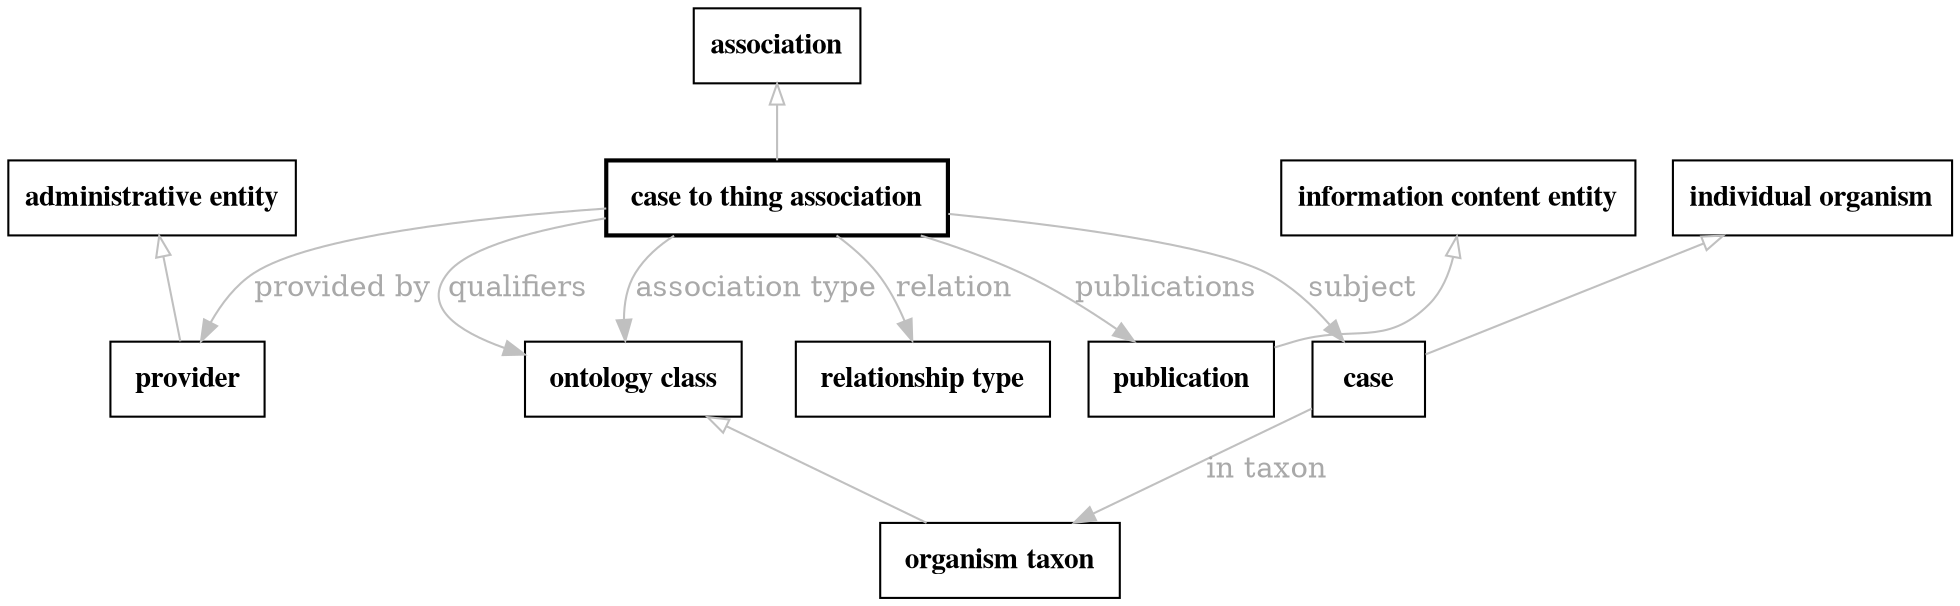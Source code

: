 // biolink model
digraph {
	graph [fontsize=32 penwidth=5]
	node [color=black fontname="times bold" shape=rectangle]
	edge [color=gray fontcolor=darkgray]
	"case to thing association" [label=" case to thing association " style=bold]
	association -> "case to thing association" [label="" arrowtail=onormal dir=back]
	"case to thing association" -> provider [label="provided by"]
	provider [label=" provider " style=solid]
	"administrative entity" -> provider [label="" arrowtail=onormal dir=back]
	"case to thing association" -> publication [label=publications]
	publication [label=" publication " style=solid]
	"information content entity" -> publication [label="" arrowtail=onormal dir=back]
	"case to thing association" -> "ontology class" [label=qualifiers]
	"ontology class" [label=" ontology class " style=solid]
	"case to thing association" -> "relationship type" [label=relation]
	"relationship type" [label=" relationship type " style=solid]
	"case to thing association" -> case [label=subject]
	case [label=" case " style=solid]
	"individual organism" -> case [label="" arrowtail=onormal dir=back]
	case -> "organism taxon" [label="in taxon"]
	"organism taxon" [label=" organism taxon " style=solid]
	"ontology class" -> "organism taxon" [label="" arrowtail=onormal dir=back]
	"case to thing association" -> "ontology class" [label="association type"]
}
